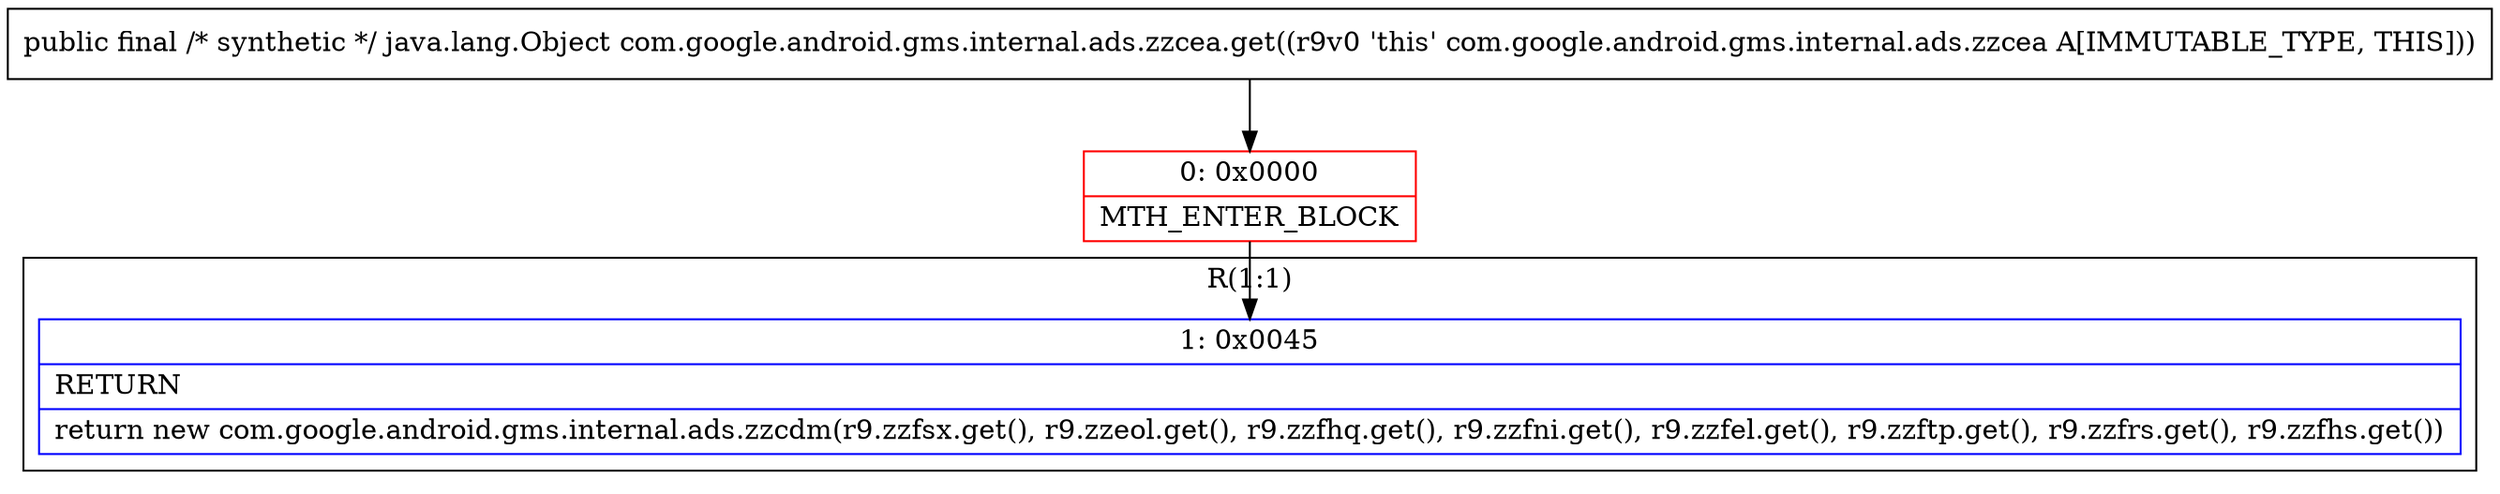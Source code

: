 digraph "CFG forcom.google.android.gms.internal.ads.zzcea.get()Ljava\/lang\/Object;" {
subgraph cluster_Region_1577511719 {
label = "R(1:1)";
node [shape=record,color=blue];
Node_1 [shape=record,label="{1\:\ 0x0045|RETURN\l|return new com.google.android.gms.internal.ads.zzcdm(r9.zzfsx.get(), r9.zzeol.get(), r9.zzfhq.get(), r9.zzfni.get(), r9.zzfel.get(), r9.zzftp.get(), r9.zzfrs.get(), r9.zzfhs.get())\l}"];
}
Node_0 [shape=record,color=red,label="{0\:\ 0x0000|MTH_ENTER_BLOCK\l}"];
MethodNode[shape=record,label="{public final \/* synthetic *\/ java.lang.Object com.google.android.gms.internal.ads.zzcea.get((r9v0 'this' com.google.android.gms.internal.ads.zzcea A[IMMUTABLE_TYPE, THIS])) }"];
MethodNode -> Node_0;
Node_0 -> Node_1;
}

